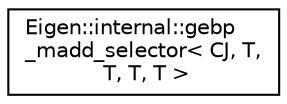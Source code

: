 digraph "Graphical Class Hierarchy"
{
  edge [fontname="Helvetica",fontsize="10",labelfontname="Helvetica",labelfontsize="10"];
  node [fontname="Helvetica",fontsize="10",shape=record];
  rankdir="LR";
  Node1 [label="Eigen::internal::gebp\l_madd_selector\< CJ, T,\l T, T, T \>",height=0.2,width=0.4,color="black", fillcolor="white", style="filled",URL="$struct_eigen_1_1internal_1_1gebp__madd__selector_3_01_c_j_00_01_t_00_01_t_00_01_t_00_01_t_01_4.html"];
}
